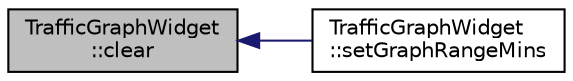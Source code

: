 digraph "TrafficGraphWidget::clear"
{
  edge [fontname="Helvetica",fontsize="10",labelfontname="Helvetica",labelfontsize="10"];
  node [fontname="Helvetica",fontsize="10",shape=record];
  rankdir="LR";
  Node12 [label="TrafficGraphWidget\l::clear",height=0.2,width=0.4,color="black", fillcolor="grey75", style="filled", fontcolor="black"];
  Node12 -> Node13 [dir="back",color="midnightblue",fontsize="10",style="solid",fontname="Helvetica"];
  Node13 [label="TrafficGraphWidget\l::setGraphRangeMins",height=0.2,width=0.4,color="black", fillcolor="white", style="filled",URL="$d3/dc6/class_traffic_graph_widget.html#aa08cb5ae735e58a79bdff42b933ec4c4"];
}
